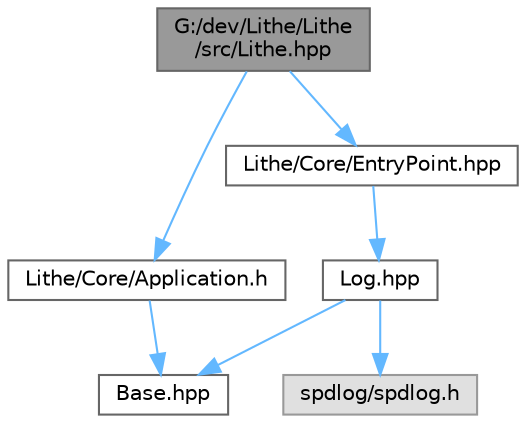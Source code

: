 digraph "G:/dev/Lithe/Lithe/src/Lithe.hpp"
{
 // LATEX_PDF_SIZE
  bgcolor="transparent";
  edge [fontname=Helvetica,fontsize=10,labelfontname=Helvetica,labelfontsize=10];
  node [fontname=Helvetica,fontsize=10,shape=box,height=0.2,width=0.4];
  Node1 [id="Node000001",label="G:/dev/Lithe/Lithe\l/src/Lithe.hpp",height=0.2,width=0.4,color="gray40", fillcolor="grey60", style="filled", fontcolor="black",tooltip="Essential headers file."];
  Node1 -> Node2 [id="edge1_Node000001_Node000002",color="steelblue1",style="solid",tooltip=" "];
  Node2 [id="Node000002",label="Lithe/Core/Application.h",height=0.2,width=0.4,color="grey40", fillcolor="white", style="filled",URL="$_application_8h_source.html",tooltip=" "];
  Node2 -> Node3 [id="edge2_Node000002_Node000003",color="steelblue1",style="solid",tooltip=" "];
  Node3 [id="Node000003",label="Base.hpp",height=0.2,width=0.4,color="grey40", fillcolor="white", style="filled",URL="$_base_8hpp.html",tooltip="Main macros defines."];
  Node1 -> Node4 [id="edge3_Node000001_Node000004",color="steelblue1",style="solid",tooltip=" "];
  Node4 [id="Node000004",label="Lithe/Core/EntryPoint.hpp",height=0.2,width=0.4,color="grey40", fillcolor="white", style="filled",URL="$_entry_point_8hpp_source.html",tooltip=" "];
  Node4 -> Node5 [id="edge4_Node000004_Node000005",color="steelblue1",style="solid",tooltip=" "];
  Node5 [id="Node000005",label="Log.hpp",height=0.2,width=0.4,color="grey40", fillcolor="white", style="filled",URL="$_log_8hpp.html",tooltip="Logger header file."];
  Node5 -> Node3 [id="edge5_Node000005_Node000003",color="steelblue1",style="solid",tooltip=" "];
  Node5 -> Node6 [id="edge6_Node000005_Node000006",color="steelblue1",style="solid",tooltip=" "];
  Node6 [id="Node000006",label="spdlog/spdlog.h",height=0.2,width=0.4,color="grey60", fillcolor="#E0E0E0", style="filled",tooltip=" "];
}
